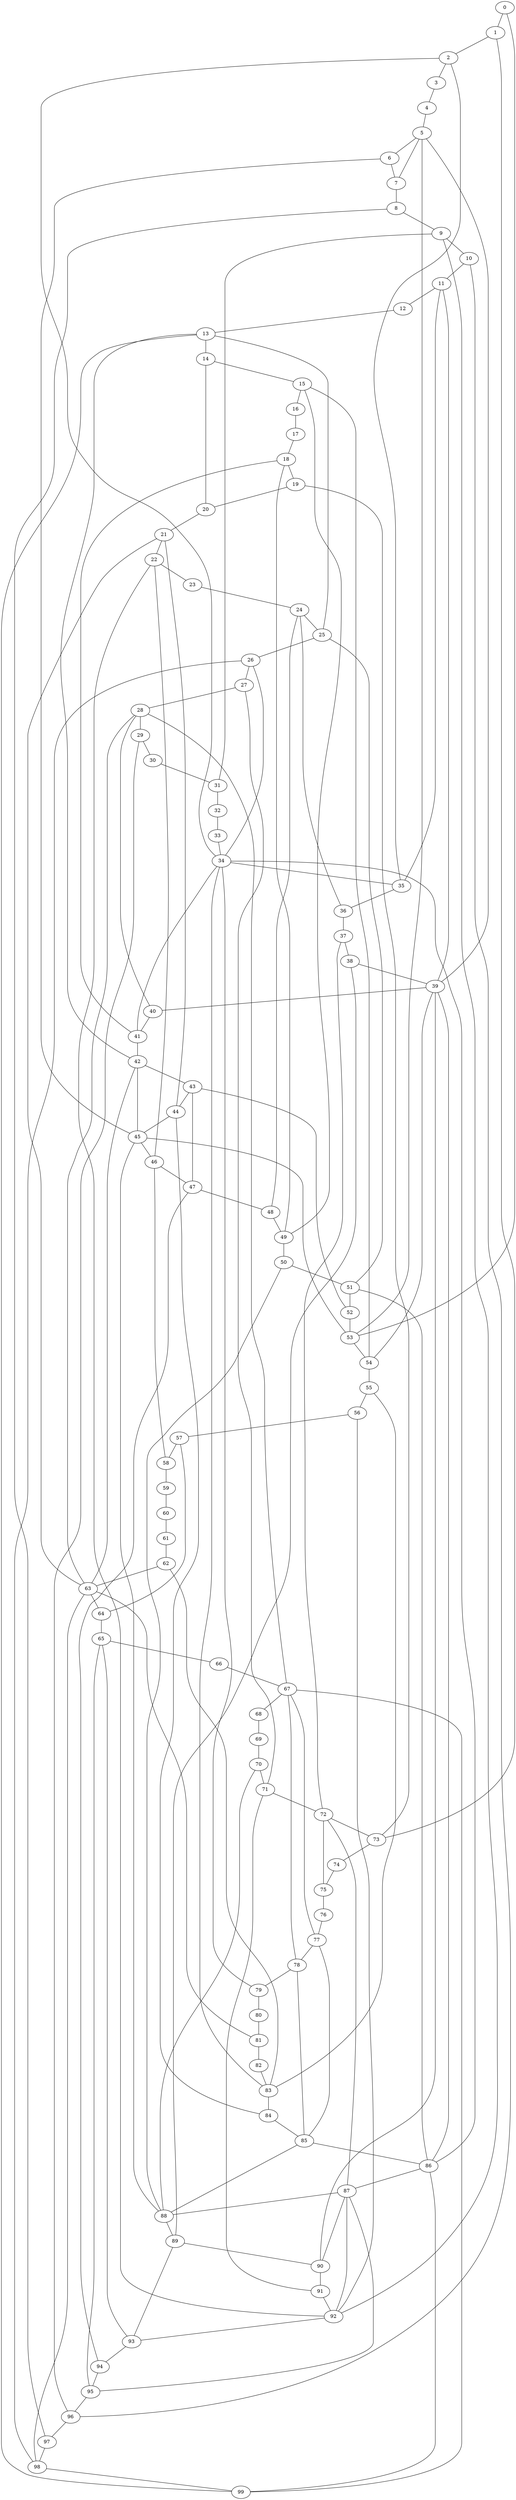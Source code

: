 
graph graphname {
    0 -- 1
0 -- 53
1 -- 2
1 -- 73
2 -- 3
2 -- 34
2 -- 35
3 -- 4
4 -- 5
5 -- 6
5 -- 53
5 -- 39
5 -- 7
6 -- 7
6 -- 45
7 -- 8
8 -- 9
8 -- 97
9 -- 10
9 -- 31
9 -- 92
10 -- 11
10 -- 96
11 -- 12
11 -- 39
11 -- 35
12 -- 13
13 -- 14
13 -- 99
13 -- 25
13 -- 42
14 -- 15
14 -- 20
15 -- 16
15 -- 54
15 -- 49
16 -- 17
17 -- 18
18 -- 19
18 -- 49
18 -- 41
19 -- 20
19 -- 73
20 -- 21
21 -- 22
21 -- 44
21 -- 63
22 -- 23
22 -- 46
22 -- 92
23 -- 24
24 -- 25
24 -- 48
24 -- 36
25 -- 26
25 -- 51
26 -- 27
26 -- 34
26 -- 98
27 -- 28
27 -- 71
28 -- 29
28 -- 67
28 -- 40
28 -- 63
29 -- 30
29 -- 96
30 -- 31
31 -- 32
32 -- 33
33 -- 34
34 -- 35
34 -- 83
34 -- 86
34 -- 79
34 -- 41
35 -- 36
36 -- 37
37 -- 38
37 -- 72
38 -- 39
38 -- 89
39 -- 40
39 -- 54
39 -- 86
39 -- 90
40 -- 41
41 -- 42
42 -- 43
42 -- 63
42 -- 45
43 -- 44
43 -- 52
43 -- 47
44 -- 45
44 -- 84
45 -- 46
45 -- 53
45 -- 88
46 -- 47
46 -- 58
47 -- 48
47 -- 94
48 -- 49
49 -- 50
50 -- 51
50 -- 88
51 -- 52
51 -- 86
52 -- 53
53 -- 54
54 -- 55
55 -- 56
55 -- 83
56 -- 57
56 -- 92
57 -- 58
57 -- 64
58 -- 59
59 -- 60
60 -- 61
61 -- 62
62 -- 63
62 -- 83
63 -- 64
63 -- 81
63 -- 98
64 -- 65
65 -- 66
65 -- 95
65 -- 93
66 -- 67
67 -- 68
67 -- 78
67 -- 99
67 -- 77
68 -- 69
69 -- 70
70 -- 71
70 -- 88
71 -- 72
71 -- 91
72 -- 73
72 -- 87
72 -- 75
73 -- 74
74 -- 75
75 -- 76
76 -- 77
77 -- 78
77 -- 85
78 -- 79
78 -- 85
79 -- 80
80 -- 81
81 -- 82
82 -- 83
83 -- 84
84 -- 85
85 -- 86
85 -- 88
86 -- 87
86 -- 99
87 -- 88
87 -- 95
87 -- 90
87 -- 92
88 -- 89
89 -- 90
89 -- 93
90 -- 91
91 -- 92
92 -- 93
93 -- 94
94 -- 95
95 -- 96
96 -- 97
97 -- 98
98 -- 99

}
